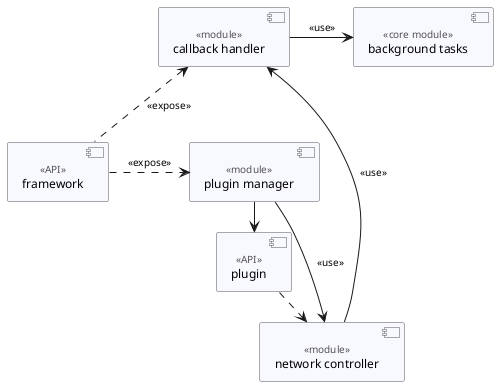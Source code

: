 @startuml Cogspinner

skinparam ClassFontSize 12pt
skinparam ClassFontName Consolas
skinparam ComponentBackgroundColor GhostWhite
skinparam ComponentBorderColor #565656
skinparam ComponentFontStyle normal
skinparam ComponentFontSize 12pt
skinparam ComponentFontName Consolas
skinparam ComponentStereotypeFontName Consolas
skinparam ComponentStereotypeFontSize 10pt
skinparam ComponentStereotypeFontColor #515151
skinparam InterfaceBackgroundColor Orange
skinparam NoteFontName Franklin Gothic Medium
skinparam NoteFontSize 12pt
skinparam NoteFontColor black
skinparam NoteBackgroundColor #FEFFDD
skinparam NoteBorderColor #96968D
skinparam ArrowFontName Consolas
skinparam ArrowFontSize 10pt

component "framework" as Framework <<API>>
component "plugin manager" as PluginManager <<module>>
component "plugin" as Plugin <<API>>

Framework .> PluginManager : <<expose>>
PluginManager -> Plugin : <<create>>

component "network controller" as Network <<module>>

PluginManager -down-> Network : <<use>>
Plugin .> Network : <<expose>>

component "callback handler" as CallbackHandler <<module>>
component "background tasks" as BackgroundTaskHandler <<core module>>

Framework .up.> CallbackHandler : <<expose>>
Network -> CallbackHandler : <<use>>
CallbackHandler -> BackgroundTaskHandler : <<use>>

@enduml